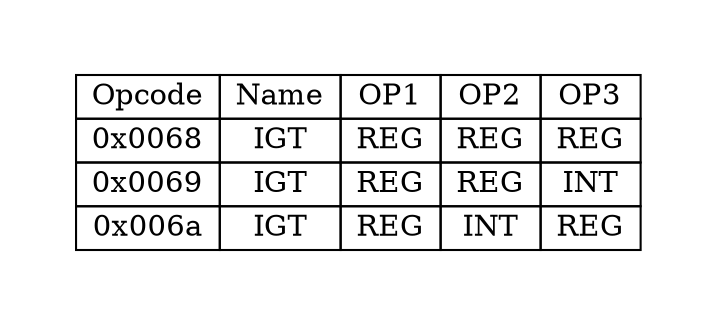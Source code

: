 digraph{
graph [pad="0.5", nodesep="0.5", ranksep="2" ]
node[shape=plain]
Foo [label=<
<table border="0" cellborder="1" cellspacing="0">
<tr><td> Opcode </td> <td> Name </td> <td> OP1 </td><td> OP2 </td><td> OP3 </td> </tr>
<tr><td> 0x0068 </td><td> IGT </td><td> REG </td><td> REG </td><td> REG </td> </tr>
<tr><td> 0x0069 </td><td> IGT </td><td> REG </td><td> REG </td><td> INT </td> </tr>
<tr><td> 0x006a </td><td> IGT </td><td> REG </td><td> INT </td><td> REG </td> </tr>
</table>>];
}
